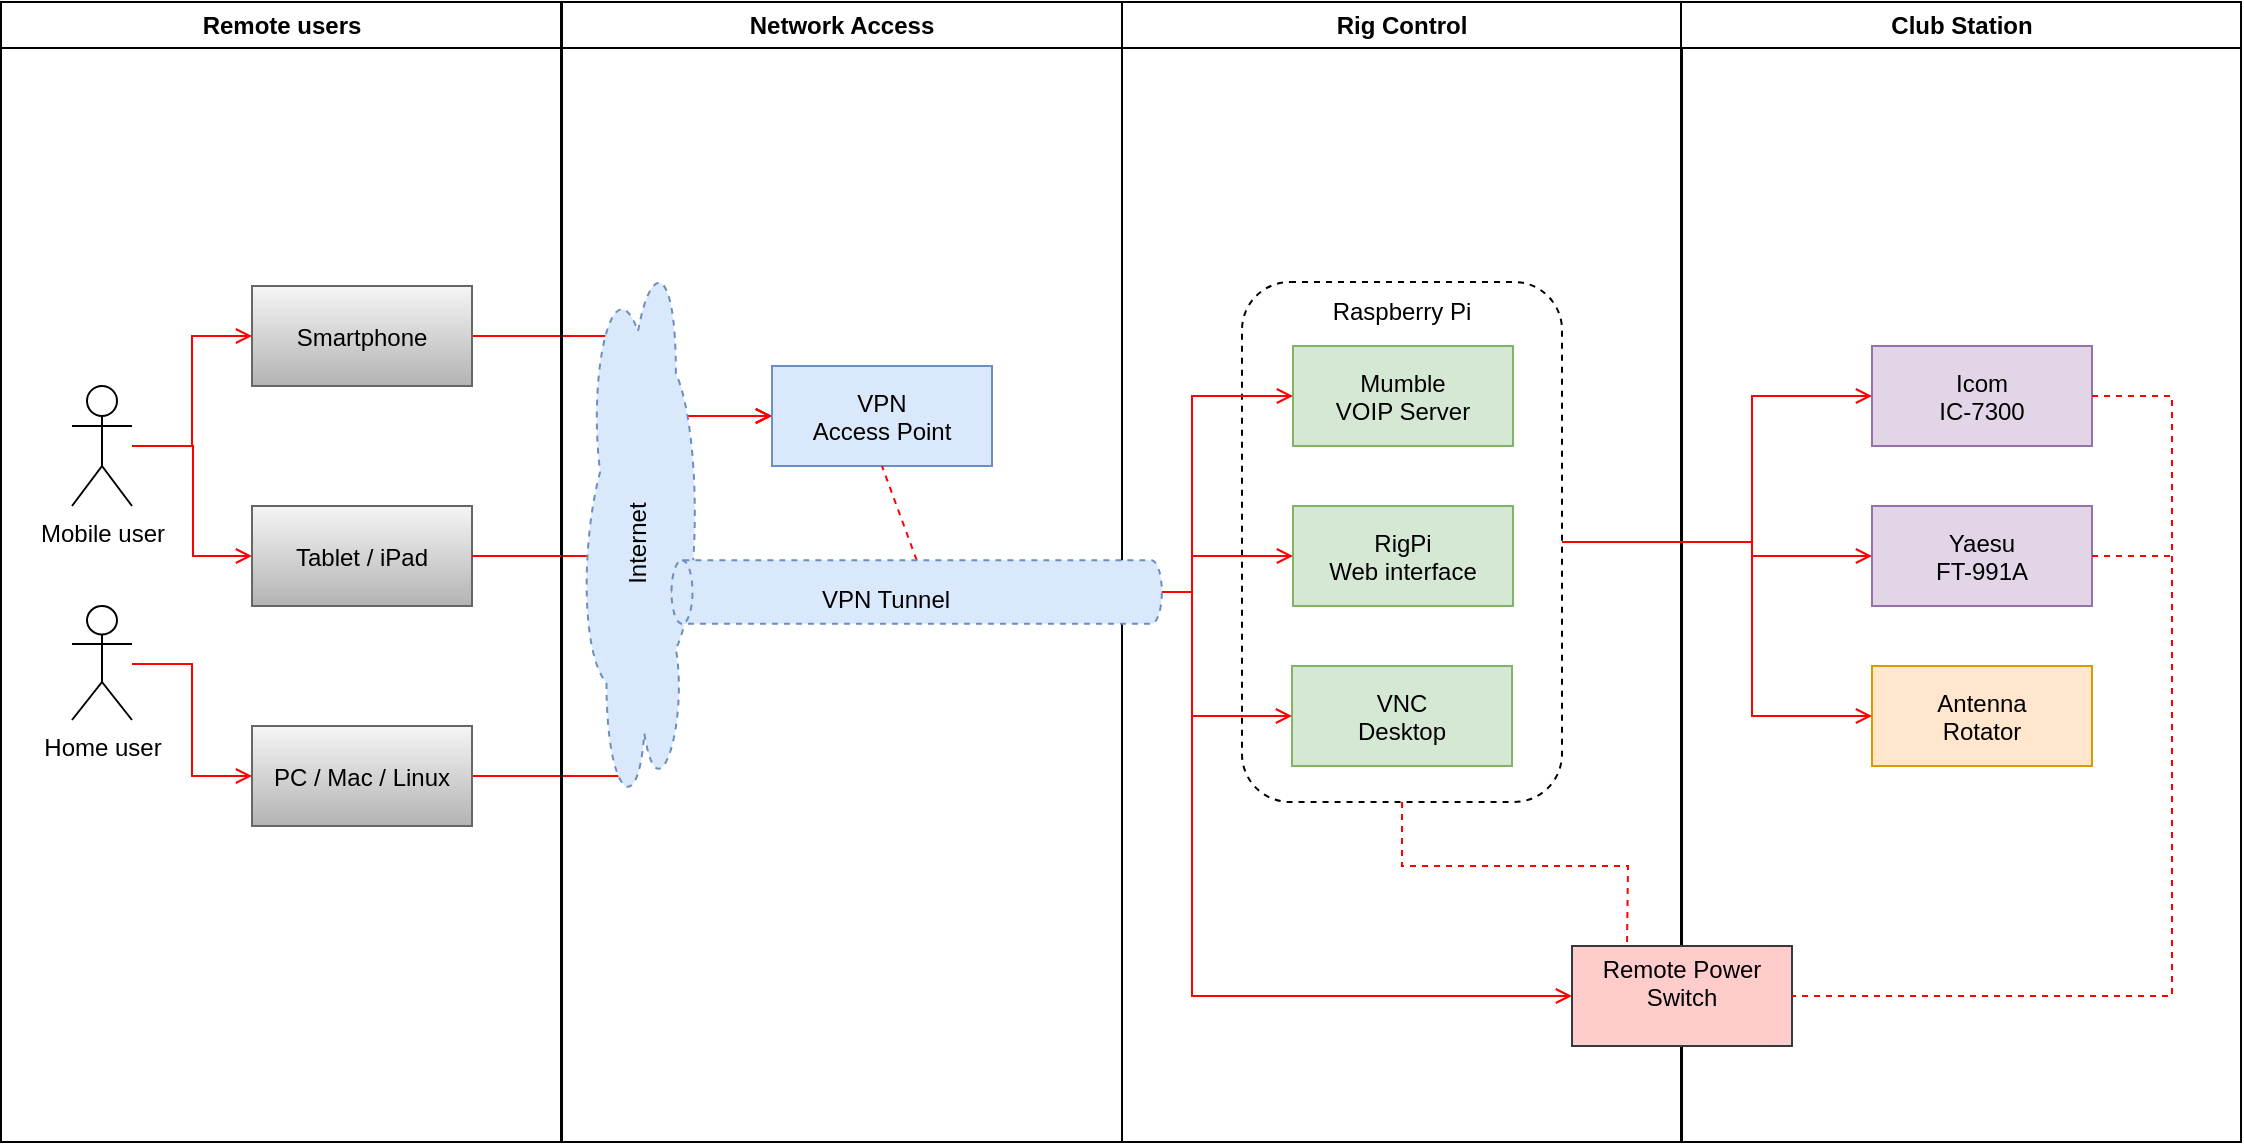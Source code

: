 <mxfile version="14.8.1" type="github">
  <diagram name="Page-1" id="e7e014a7-5840-1c2e-5031-d8a46d1fe8dd">
    <mxGraphModel dx="1366" dy="793" grid="1" gridSize="10" guides="1" tooltips="1" connect="1" arrows="1" fold="1" page="1" pageScale="1" pageWidth="1169" pageHeight="826" background="none" math="0" shadow="0">
      <root>
        <mxCell id="0" />
        <mxCell id="1" parent="0" />
        <mxCell id="4Cmd69NsPVWSAvO28QD8-60" value="" style="edgeStyle=elbowEdgeStyle;elbow=horizontal;strokeColor=#FF0000;endArrow=open;endFill=1;rounded=0;entryX=0;entryY=0.5;entryDx=0;entryDy=0;exitX=1;exitY=0.5;exitDx=0;exitDy=0;" parent="1" source="10" target="33" edge="1">
          <mxGeometry width="100" height="100" relative="1" as="geometry">
            <mxPoint x="410" y="415" as="sourcePoint" />
            <mxPoint x="580" y="255" as="targetPoint" />
            <Array as="points">
              <mxPoint x="480" y="380" />
              <mxPoint x="280" y="479" />
              <mxPoint x="224.5" y="408" />
            </Array>
          </mxGeometry>
        </mxCell>
        <mxCell id="4Cmd69NsPVWSAvO28QD8-61" value="" style="edgeStyle=elbowEdgeStyle;elbow=horizontal;strokeColor=#FF0000;endArrow=open;endFill=1;rounded=0;entryX=0;entryY=0.5;entryDx=0;entryDy=0;exitX=1;exitY=0.5;exitDx=0;exitDy=0;" parent="1" source="7" target="33" edge="1">
          <mxGeometry width="100" height="100" relative="1" as="geometry">
            <mxPoint x="410" y="525" as="sourcePoint" />
            <mxPoint x="580" y="345" as="targetPoint" />
            <Array as="points">
              <mxPoint x="480" y="335" />
              <mxPoint x="290" y="489" />
              <mxPoint x="234.5" y="418" />
            </Array>
          </mxGeometry>
        </mxCell>
        <mxCell id="2" value="Remote users" style="swimlane;whiteSpace=wrap" parent="1" vertex="1">
          <mxGeometry x="164.5" y="128" width="280" height="570" as="geometry" />
        </mxCell>
        <mxCell id="7" value="Smartphone" style="gradientColor=#b3b3b3;fillColor=#f5f5f5;strokeColor=#666666;" parent="2" vertex="1">
          <mxGeometry x="125.5" y="142" width="110" height="50" as="geometry" />
        </mxCell>
        <mxCell id="8" value="Tablet / iPad" style="gradientColor=#b3b3b3;fillColor=#f5f5f5;strokeColor=#666666;" parent="2" vertex="1">
          <mxGeometry x="125.5" y="252" width="110" height="50" as="geometry" />
        </mxCell>
        <mxCell id="10" value="PC / Mac / Linux" style="gradientColor=#b3b3b3;fillColor=#f5f5f5;strokeColor=#666666;" parent="2" vertex="1">
          <mxGeometry x="125.5" y="362" width="110" height="50" as="geometry" />
        </mxCell>
        <mxCell id="3" value="Rig Control" style="swimlane;whiteSpace=wrap" parent="1" vertex="1">
          <mxGeometry x="725" y="128" width="280" height="570" as="geometry" />
        </mxCell>
        <mxCell id="4Cmd69NsPVWSAvO28QD8-57" value="&lt;div&gt;Raspberry Pi&lt;/div&gt;&lt;div&gt;&lt;br&gt;&lt;/div&gt;&lt;div&gt;&lt;br&gt;&lt;/div&gt;&lt;div&gt;&lt;br&gt;&lt;/div&gt;&lt;div&gt;&lt;br&gt;&lt;/div&gt;&lt;div&gt;&lt;br&gt;&lt;/div&gt;&lt;div&gt;&lt;br&gt;&lt;/div&gt;&lt;div&gt;&lt;br&gt;&lt;/div&gt;&lt;div&gt;&lt;br&gt;&lt;/div&gt;&lt;div&gt;&lt;br&gt;&lt;/div&gt;&lt;div&gt;&lt;br&gt;&lt;/div&gt;&lt;div&gt;&lt;br&gt;&lt;/div&gt;&lt;div&gt;&lt;br&gt;&lt;/div&gt;&lt;div&gt;&lt;br&gt;&lt;/div&gt;&lt;div&gt;&lt;br&gt;&lt;/div&gt;&lt;div&gt;&lt;br&gt;&lt;/div&gt;&lt;div&gt;&lt;br&gt;&lt;/div&gt;" style="rounded=1;whiteSpace=wrap;html=1;dashed=1;" parent="3" vertex="1">
          <mxGeometry x="60" y="140" width="160" height="260" as="geometry" />
        </mxCell>
        <mxCell id="16" value="RigPi&#xa;Web interface" style="fillColor=#d5e8d4;strokeColor=#82b366;" parent="3" vertex="1">
          <mxGeometry x="85.5" y="252" width="110" height="50" as="geometry" />
        </mxCell>
        <mxCell id="18" value="Mumble&#xa;VOIP Server" style="fillColor=#d5e8d4;strokeColor=#82b366;" parent="3" vertex="1">
          <mxGeometry x="85.5" y="172" width="110" height="50" as="geometry" />
        </mxCell>
        <mxCell id="30" value="VNC&#xa;Desktop" style="fillColor=#d5e8d4;strokeColor=#82b366;" parent="3" vertex="1">
          <mxGeometry x="85" y="332" width="110" height="50" as="geometry" />
        </mxCell>
        <mxCell id="4" value="Club Station" style="swimlane;whiteSpace=wrap" parent="1" vertex="1">
          <mxGeometry x="1004.5" y="128" width="280" height="570" as="geometry" />
        </mxCell>
        <mxCell id="4Cmd69NsPVWSAvO28QD8-41" value="Mobile user" style="shape=umlActor;verticalLabelPosition=bottom;verticalAlign=top;html=1;outlineConnect=0;" parent="1" vertex="1">
          <mxGeometry x="200" y="320" width="30" height="60" as="geometry" />
        </mxCell>
        <mxCell id="4Cmd69NsPVWSAvO28QD8-42" value="Home user" style="shape=umlActor;verticalLabelPosition=bottom;verticalAlign=top;html=1;outlineConnect=0;" parent="1" vertex="1">
          <mxGeometry x="200" y="430" width="30" height="57" as="geometry" />
        </mxCell>
        <mxCell id="12" value="" style="edgeStyle=elbowEdgeStyle;elbow=horizontal;strokeColor=#FF0000;endArrow=open;endFill=1;rounded=0" parent="1" target="7" edge="1">
          <mxGeometry width="100" height="100" relative="1" as="geometry">
            <mxPoint x="230" y="350" as="sourcePoint" />
            <mxPoint x="424.5" y="318" as="targetPoint" />
            <Array as="points">
              <mxPoint x="260" y="330" />
              <mxPoint x="194.5" y="378" />
            </Array>
          </mxGeometry>
        </mxCell>
        <mxCell id="4Cmd69NsPVWSAvO28QD8-44" value="" style="edgeStyle=elbowEdgeStyle;elbow=horizontal;strokeColor=#FF0000;endArrow=open;endFill=1;rounded=0;entryX=0;entryY=0.5;entryDx=0;entryDy=0;" parent="1" target="8" edge="1">
          <mxGeometry width="100" height="100" relative="1" as="geometry">
            <mxPoint x="230" y="350" as="sourcePoint" />
            <mxPoint x="300" y="305" as="targetPoint" />
            <Array as="points">
              <mxPoint x="260.5" y="305" />
              <mxPoint x="204.5" y="388" />
            </Array>
          </mxGeometry>
        </mxCell>
        <mxCell id="4Cmd69NsPVWSAvO28QD8-45" value="" style="edgeStyle=elbowEdgeStyle;elbow=horizontal;strokeColor=#FF0000;endArrow=open;endFill=1;rounded=0;entryX=0;entryY=0.5;entryDx=0;entryDy=0;" parent="1" source="4Cmd69NsPVWSAvO28QD8-42" target="10" edge="1">
          <mxGeometry width="100" height="100" relative="1" as="geometry">
            <mxPoint x="240" y="360" as="sourcePoint" />
            <mxPoint x="300" y="305" as="targetPoint" />
            <Array as="points">
              <mxPoint x="260" y="459" />
              <mxPoint x="204.5" y="388" />
            </Array>
          </mxGeometry>
        </mxCell>
        <mxCell id="4Cmd69NsPVWSAvO28QD8-46" value="" style="edgeStyle=elbowEdgeStyle;elbow=horizontal;strokeColor=#FF0000;endArrow=open;endFill=1;rounded=0;entryX=0;entryY=0.5;entryDx=0;entryDy=0;" parent="1" target="33" edge="1">
          <mxGeometry width="100" height="100" relative="1" as="geometry">
            <mxPoint x="400" y="405" as="sourcePoint" />
            <mxPoint x="300" y="525" as="targetPoint" />
            <Array as="points">
              <mxPoint x="480" y="330" />
              <mxPoint x="270" y="469" />
              <mxPoint x="214.5" y="398" />
            </Array>
          </mxGeometry>
        </mxCell>
        <mxCell id="4Cmd69NsPVWSAvO28QD8-48" value="Icom&#xa;IC-7300" style="fillColor=#e1d5e7;strokeColor=#9673a6;" parent="1" vertex="1">
          <mxGeometry x="1100" y="300" width="110" height="50" as="geometry" />
        </mxCell>
        <mxCell id="4Cmd69NsPVWSAvO28QD8-49" value="Yaesu&#xa;FT-991A" style="fillColor=#e1d5e7;strokeColor=#9673a6;" parent="1" vertex="1">
          <mxGeometry x="1100" y="380" width="110" height="50" as="geometry" />
        </mxCell>
        <mxCell id="4Cmd69NsPVWSAvO28QD8-50" value="Network Access" style="swimlane;whiteSpace=wrap" parent="1" vertex="1">
          <mxGeometry x="445" y="128" width="280" height="570" as="geometry" />
        </mxCell>
        <mxCell id="33" value="VPN&#xa;Access Point" style="fillColor=#dae8fc;strokeColor=#6c8ebf;" parent="4Cmd69NsPVWSAvO28QD8-50" vertex="1">
          <mxGeometry x="105" y="182" width="110" height="50" as="geometry" />
        </mxCell>
        <mxCell id="4Cmd69NsPVWSAvO28QD8-59" value="Internet" style="ellipse;shape=cloud;whiteSpace=wrap;html=1;dashed=1;rotation=-90;fillColor=#dae8fc;strokeColor=#6c8ebf;" parent="4Cmd69NsPVWSAvO28QD8-50" vertex="1">
          <mxGeometry x="-102.58" y="238.5" width="281.18" height="63.1" as="geometry" />
        </mxCell>
        <mxCell id="4Cmd69NsPVWSAvO28QD8-56" value="Remote Power&#xa;Switch&#xa;" style="fillColor=#ffcccc;strokeColor=#36393d;" parent="1" vertex="1">
          <mxGeometry x="950" y="600" width="110" height="50" as="geometry" />
        </mxCell>
        <mxCell id="4Cmd69NsPVWSAvO28QD8-64" value="" style="edgeStyle=elbowEdgeStyle;elbow=horizontal;strokeColor=#FF0000;endArrow=open;endFill=1;rounded=0;entryX=0;entryY=0.5;entryDx=0;entryDy=0;exitX=0.5;exitY=0;exitDx=0;exitDy=0;exitPerimeter=0;" parent="1" source="4Cmd69NsPVWSAvO28QD8-62" target="16" edge="1">
          <mxGeometry width="100" height="100" relative="1" as="geometry">
            <mxPoint x="410" y="305" as="sourcePoint" />
            <mxPoint x="560" y="345" as="targetPoint" />
            <Array as="points">
              <mxPoint x="760" y="380" />
              <mxPoint x="300" y="499" />
              <mxPoint x="244.5" y="428" />
            </Array>
          </mxGeometry>
        </mxCell>
        <mxCell id="4Cmd69NsPVWSAvO28QD8-65" value="" style="edgeStyle=elbowEdgeStyle;elbow=horizontal;strokeColor=#FF0000;endArrow=open;endFill=1;rounded=0;exitX=0.5;exitY=0;exitDx=0;exitDy=0;exitPerimeter=0;" parent="1" source="4Cmd69NsPVWSAvO28QD8-62" target="18" edge="1">
          <mxGeometry width="100" height="100" relative="1" as="geometry">
            <mxPoint x="509.76" y="433" as="sourcePoint" />
            <mxPoint x="820.5" y="415" as="targetPoint" />
            <Array as="points">
              <mxPoint x="760" y="380" />
              <mxPoint x="310" y="509" />
              <mxPoint x="254.5" y="438" />
            </Array>
          </mxGeometry>
        </mxCell>
        <mxCell id="4Cmd69NsPVWSAvO28QD8-66" value="" style="edgeStyle=elbowEdgeStyle;elbow=horizontal;strokeColor=#FF0000;endArrow=open;endFill=1;rounded=0;entryX=0;entryY=0.5;entryDx=0;entryDy=0;" parent="1" target="30" edge="1">
          <mxGeometry width="100" height="100" relative="1" as="geometry">
            <mxPoint x="500" y="423" as="sourcePoint" />
            <mxPoint x="820.5" y="335" as="targetPoint" />
            <Array as="points">
              <mxPoint x="760" y="450" />
              <mxPoint x="320" y="519" />
              <mxPoint x="264.5" y="448" />
            </Array>
          </mxGeometry>
        </mxCell>
        <mxCell id="4Cmd69NsPVWSAvO28QD8-55" value="" style="endArrow=none;strokeColor=#FF0000;endFill=0;rounded=0;dashed=1;entryX=0.5;entryY=1;entryDx=0;entryDy=0;exitX=1;exitY=0.5;exitDx=0;exitDy=0;exitPerimeter=0;" parent="1" source="4Cmd69NsPVWSAvO28QD8-62" target="33" edge="1">
          <mxGeometry relative="1" as="geometry">
            <mxPoint x="450.5" y="730" as="sourcePoint" />
            <mxPoint x="557.5" y="730" as="targetPoint" />
          </mxGeometry>
        </mxCell>
        <mxCell id="4Cmd69NsPVWSAvO28QD8-67" value="" style="edgeStyle=elbowEdgeStyle;elbow=horizontal;strokeColor=#FF0000;endArrow=open;endFill=1;rounded=0;entryX=0;entryY=0.5;entryDx=0;entryDy=0;exitX=0.5;exitY=0;exitDx=0;exitDy=0;exitPerimeter=0;" parent="1" source="4Cmd69NsPVWSAvO28QD8-62" target="4Cmd69NsPVWSAvO28QD8-56" edge="1">
          <mxGeometry width="100" height="100" relative="1" as="geometry">
            <mxPoint x="510" y="433" as="sourcePoint" />
            <mxPoint x="820" y="495" as="targetPoint" />
            <Array as="points">
              <mxPoint x="760" y="520" />
              <mxPoint x="330" y="529" />
              <mxPoint x="274.5" y="458" />
            </Array>
          </mxGeometry>
        </mxCell>
        <mxCell id="32" value="" style="endArrow=none;strokeColor=#FF0000;endFill=0;rounded=0;dashed=1;entryX=0.25;entryY=0;entryDx=0;entryDy=0;exitX=0.5;exitY=1;exitDx=0;exitDy=0;" parent="1" source="4Cmd69NsPVWSAvO28QD8-57" target="4Cmd69NsPVWSAvO28QD8-56" edge="1">
          <mxGeometry relative="1" as="geometry">
            <mxPoint x="930" y="570" as="sourcePoint" />
            <mxPoint x="837.5" y="730" as="targetPoint" />
            <Array as="points">
              <mxPoint x="865" y="560" />
              <mxPoint x="978" y="560" />
            </Array>
          </mxGeometry>
        </mxCell>
        <mxCell id="4Cmd69NsPVWSAvO28QD8-68" value="" style="endArrow=none;strokeColor=#FF0000;endFill=0;rounded=0;dashed=1;exitX=1;exitY=0.5;exitDx=0;exitDy=0;entryX=1;entryY=0.5;entryDx=0;entryDy=0;" parent="1" source="4Cmd69NsPVWSAvO28QD8-48" target="4Cmd69NsPVWSAvO28QD8-56" edge="1">
          <mxGeometry relative="1" as="geometry">
            <mxPoint x="875" y="538" as="sourcePoint" />
            <mxPoint x="1100" y="602" as="targetPoint" />
            <Array as="points">
              <mxPoint x="1250" y="325" />
              <mxPoint x="1250" y="625" />
            </Array>
          </mxGeometry>
        </mxCell>
        <mxCell id="4Cmd69NsPVWSAvO28QD8-73" value="Antenna&#xa;Rotator" style="fillColor=#ffe6cc;strokeColor=#d79b00;" parent="1" vertex="1">
          <mxGeometry x="1100" y="460" width="110" height="50" as="geometry" />
        </mxCell>
        <mxCell id="4Cmd69NsPVWSAvO28QD8-75" value="" style="endArrow=none;strokeColor=#FF0000;endFill=0;rounded=0;dashed=1;exitX=1;exitY=0.5;exitDx=0;exitDy=0;" parent="1" source="4Cmd69NsPVWSAvO28QD8-49" edge="1">
          <mxGeometry relative="1" as="geometry">
            <mxPoint x="1020" y="530" as="sourcePoint" />
            <mxPoint x="1250" y="405" as="targetPoint" />
            <Array as="points" />
          </mxGeometry>
        </mxCell>
        <mxCell id="4Cmd69NsPVWSAvO28QD8-76" value="" style="edgeStyle=elbowEdgeStyle;elbow=horizontal;strokeColor=#FF0000;endArrow=open;endFill=1;rounded=0;entryX=0;entryY=0.5;entryDx=0;entryDy=0;exitX=1;exitY=0.5;exitDx=0;exitDy=0;" parent="1" source="4Cmd69NsPVWSAvO28QD8-57" target="4Cmd69NsPVWSAvO28QD8-73" edge="1">
          <mxGeometry width="100" height="100" relative="1" as="geometry">
            <mxPoint x="900" y="545.58" as="sourcePoint" />
            <mxPoint x="1210" y="607.58" as="targetPoint" />
            <Array as="points">
              <mxPoint x="1040" y="440" />
              <mxPoint x="720" y="641.58" />
              <mxPoint x="664.5" y="570.58" />
            </Array>
          </mxGeometry>
        </mxCell>
        <mxCell id="4Cmd69NsPVWSAvO28QD8-77" value="" style="edgeStyle=elbowEdgeStyle;elbow=horizontal;strokeColor=#FF0000;endArrow=open;endFill=1;rounded=0;entryX=0;entryY=0.5;entryDx=0;entryDy=0;exitX=1;exitY=0.5;exitDx=0;exitDy=0;" parent="1" source="4Cmd69NsPVWSAvO28QD8-57" target="4Cmd69NsPVWSAvO28QD8-49" edge="1">
          <mxGeometry width="100" height="100" relative="1" as="geometry">
            <mxPoint x="930" y="495" as="sourcePoint" />
            <mxPoint x="1110" y="415" as="targetPoint" />
            <Array as="points">
              <mxPoint x="1040" y="405" />
              <mxPoint x="730" y="651.58" />
              <mxPoint x="674.5" y="580.58" />
            </Array>
          </mxGeometry>
        </mxCell>
        <mxCell id="4Cmd69NsPVWSAvO28QD8-79" value="" style="edgeStyle=elbowEdgeStyle;elbow=horizontal;strokeColor=#FF0000;endArrow=open;endFill=1;rounded=0;entryX=0;entryY=0.5;entryDx=0;entryDy=0;exitX=1;exitY=0.5;exitDx=0;exitDy=0;" parent="1" source="4Cmd69NsPVWSAvO28QD8-57" target="4Cmd69NsPVWSAvO28QD8-48" edge="1">
          <mxGeometry width="100" height="100" relative="1" as="geometry">
            <mxPoint x="930.5" y="402.5" as="sourcePoint" />
            <mxPoint x="1110" y="347.5" as="targetPoint" />
            <Array as="points">
              <mxPoint x="1040" y="380" />
              <mxPoint x="750" y="671.58" />
              <mxPoint x="694.5" y="600.58" />
            </Array>
          </mxGeometry>
        </mxCell>
        <mxCell id="4Cmd69NsPVWSAvO28QD8-62" value="" style="shape=cylinder3;whiteSpace=wrap;html=1;boundedLbl=1;backgroundOutline=1;size=5.245;dashed=1;rotation=-90;fillColor=#dae8fc;strokeColor=#6c8ebf;" parent="1" vertex="1">
          <mxGeometry x="606.42" y="300.42" width="31.84" height="245.16" as="geometry" />
        </mxCell>
        <mxCell id="4Cmd69NsPVWSAvO28QD8-63" value="VPN Tunnel" style="text;whiteSpace=wrap;html=1;" parent="1" vertex="1">
          <mxGeometry x="572.91" y="412.99" width="110" height="20" as="geometry" />
        </mxCell>
      </root>
    </mxGraphModel>
  </diagram>
</mxfile>
